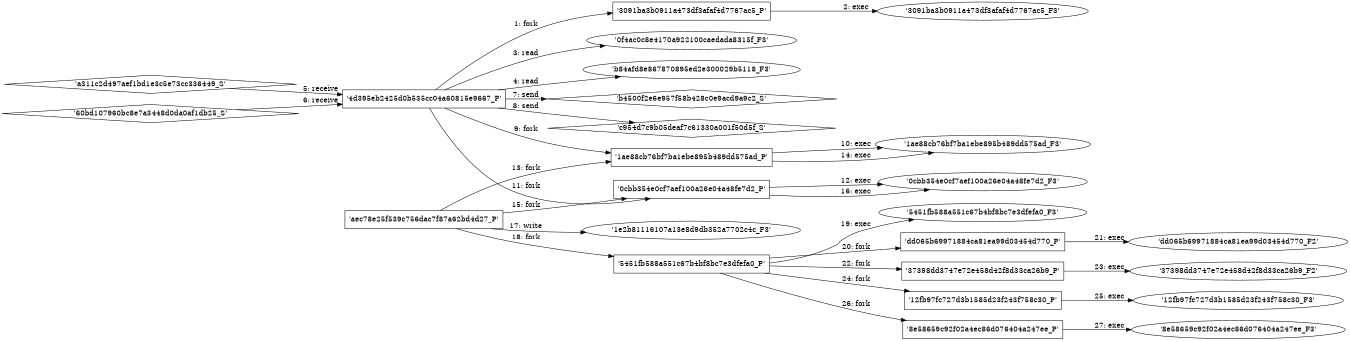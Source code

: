 digraph "D:\Learning\Paper\apt\基于CTI的攻击预警\Dataset\攻击图\ASGfromALLCTI\Threat Roundup for Jan. 18 to Jan. 25.dot" {
rankdir="LR"
size="9"
fixedsize="false"
splines="true"
nodesep=0.3
ranksep=0
fontsize=10
overlap="scalexy"
engine= "neato"
	"'4d395eb2425d0b535cc04a60815e9667_P'" [node_type=Process shape=box]
	"'3091ba3b0911a473df3afaf4d7767ac5_P'" [node_type=Process shape=box]
	"'4d395eb2425d0b535cc04a60815e9667_P'" -> "'3091ba3b0911a473df3afaf4d7767ac5_P'" [label="1: fork"]
	"'3091ba3b0911a473df3afaf4d7767ac5_P'" [node_type=Process shape=box]
	"'3091ba3b0911a473df3afaf4d7767ac5_F3'" [node_type=File shape=ellipse]
	"'3091ba3b0911a473df3afaf4d7767ac5_P'" -> "'3091ba3b0911a473df3afaf4d7767ac5_F3'" [label="2: exec"]
	"'0f4ac0c8e4170a922100caedada8315f_F3'" [node_type=file shape=ellipse]
	"'4d395eb2425d0b535cc04a60815e9667_P'" [node_type=Process shape=box]
	"'4d395eb2425d0b535cc04a60815e9667_P'" -> "'0f4ac0c8e4170a922100caedada8315f_F3'" [label="3: read"]
	"'b84afd8e867870895ed2e300029b5118_F3'" [node_type=file shape=ellipse]
	"'4d395eb2425d0b535cc04a60815e9667_P'" [node_type=Process shape=box]
	"'4d395eb2425d0b535cc04a60815e9667_P'" -> "'b84afd8e867870895ed2e300029b5118_F3'" [label="4: read"]
	"'4d395eb2425d0b535cc04a60815e9667_P'" [node_type=Process shape=box]
	"'a311c2d497aef1bd1e3c5e73cc336449_S'" [node_type=Socket shape=diamond]
	"'a311c2d497aef1bd1e3c5e73cc336449_S'" -> "'4d395eb2425d0b535cc04a60815e9667_P'" [label="5: receive"]
	"'4d395eb2425d0b535cc04a60815e9667_P'" [node_type=Process shape=box]
	"'60bd107960bc8e7a3448d0da0af1db25_S'" [node_type=Socket shape=diamond]
	"'60bd107960bc8e7a3448d0da0af1db25_S'" -> "'4d395eb2425d0b535cc04a60815e9667_P'" [label="6: receive"]
	"'b4500f2e6e957f58b428c0e9acd9a9c2_S'" [node_type=Socket shape=diamond]
	"'4d395eb2425d0b535cc04a60815e9667_P'" [node_type=Process shape=box]
	"'4d395eb2425d0b535cc04a60815e9667_P'" -> "'b4500f2e6e957f58b428c0e9acd9a9c2_S'" [label="7: send"]
	"'c954d7c9b05deaf7c61330a001f50d5f_S'" [node_type=Socket shape=diamond]
	"'4d395eb2425d0b535cc04a60815e9667_P'" [node_type=Process shape=box]
	"'4d395eb2425d0b535cc04a60815e9667_P'" -> "'c954d7c9b05deaf7c61330a001f50d5f_S'" [label="8: send"]
	"'4d395eb2425d0b535cc04a60815e9667_P'" [node_type=Process shape=box]
	"'1ae88cb76bf7ba1ebe895b489dd575ad_P'" [node_type=Process shape=box]
	"'4d395eb2425d0b535cc04a60815e9667_P'" -> "'1ae88cb76bf7ba1ebe895b489dd575ad_P'" [label="9: fork"]
	"'1ae88cb76bf7ba1ebe895b489dd575ad_P'" [node_type=Process shape=box]
	"'1ae88cb76bf7ba1ebe895b489dd575ad_F3'" [node_type=File shape=ellipse]
	"'1ae88cb76bf7ba1ebe895b489dd575ad_P'" -> "'1ae88cb76bf7ba1ebe895b489dd575ad_F3'" [label="10: exec"]
	"'4d395eb2425d0b535cc04a60815e9667_P'" [node_type=Process shape=box]
	"'0cbb354e0cf7aef100a26e04a48fe7d2_P'" [node_type=Process shape=box]
	"'4d395eb2425d0b535cc04a60815e9667_P'" -> "'0cbb354e0cf7aef100a26e04a48fe7d2_P'" [label="11: fork"]
	"'0cbb354e0cf7aef100a26e04a48fe7d2_P'" [node_type=Process shape=box]
	"'0cbb354e0cf7aef100a26e04a48fe7d2_F3'" [node_type=File shape=ellipse]
	"'0cbb354e0cf7aef100a26e04a48fe7d2_P'" -> "'0cbb354e0cf7aef100a26e04a48fe7d2_F3'" [label="12: exec"]
	"'aec78e25f539c756dac7f87a62bd4d27_P'" [node_type=Process shape=box]
	"'1ae88cb76bf7ba1ebe895b489dd575ad_P'" [node_type=Process shape=box]
	"'aec78e25f539c756dac7f87a62bd4d27_P'" -> "'1ae88cb76bf7ba1ebe895b489dd575ad_P'" [label="13: fork"]
	"'1ae88cb76bf7ba1ebe895b489dd575ad_P'" [node_type=Process shape=box]
	"'1ae88cb76bf7ba1ebe895b489dd575ad_F3'" [node_type=File shape=ellipse]
	"'1ae88cb76bf7ba1ebe895b489dd575ad_P'" -> "'1ae88cb76bf7ba1ebe895b489dd575ad_F3'" [label="14: exec"]
	"'aec78e25f539c756dac7f87a62bd4d27_P'" [node_type=Process shape=box]
	"'0cbb354e0cf7aef100a26e04a48fe7d2_P'" [node_type=Process shape=box]
	"'aec78e25f539c756dac7f87a62bd4d27_P'" -> "'0cbb354e0cf7aef100a26e04a48fe7d2_P'" [label="15: fork"]
	"'0cbb354e0cf7aef100a26e04a48fe7d2_P'" [node_type=Process shape=box]
	"'0cbb354e0cf7aef100a26e04a48fe7d2_F3'" [node_type=File shape=ellipse]
	"'0cbb354e0cf7aef100a26e04a48fe7d2_P'" -> "'0cbb354e0cf7aef100a26e04a48fe7d2_F3'" [label="16: exec"]
	"'1e2b81116107a13e8d9db352a7702c4c_F3'" [node_type=file shape=ellipse]
	"'aec78e25f539c756dac7f87a62bd4d27_P'" [node_type=Process shape=box]
	"'aec78e25f539c756dac7f87a62bd4d27_P'" -> "'1e2b81116107a13e8d9db352a7702c4c_F3'" [label="17: write"]
	"'aec78e25f539c756dac7f87a62bd4d27_P'" [node_type=Process shape=box]
	"'5451fb588a551c67b4bf8bc7e3dfefa0_P'" [node_type=Process shape=box]
	"'aec78e25f539c756dac7f87a62bd4d27_P'" -> "'5451fb588a551c67b4bf8bc7e3dfefa0_P'" [label="18: fork"]
	"'5451fb588a551c67b4bf8bc7e3dfefa0_P'" [node_type=Process shape=box]
	"'5451fb588a551c67b4bf8bc7e3dfefa0_F3'" [node_type=File shape=ellipse]
	"'5451fb588a551c67b4bf8bc7e3dfefa0_P'" -> "'5451fb588a551c67b4bf8bc7e3dfefa0_F3'" [label="19: exec"]
	"'5451fb588a551c67b4bf8bc7e3dfefa0_P'" [node_type=Process shape=box]
	"'dd065b69971884ca81ea99d03454d770_P'" [node_type=Process shape=box]
	"'5451fb588a551c67b4bf8bc7e3dfefa0_P'" -> "'dd065b69971884ca81ea99d03454d770_P'" [label="20: fork"]
	"'dd065b69971884ca81ea99d03454d770_P'" [node_type=Process shape=box]
	"'dd065b69971884ca81ea99d03454d770_F2'" [node_type=File shape=ellipse]
	"'dd065b69971884ca81ea99d03454d770_P'" -> "'dd065b69971884ca81ea99d03454d770_F2'" [label="21: exec"]
	"'5451fb588a551c67b4bf8bc7e3dfefa0_P'" [node_type=Process shape=box]
	"'37398dd3747e72e458d42f8d33ca26b9_P'" [node_type=Process shape=box]
	"'5451fb588a551c67b4bf8bc7e3dfefa0_P'" -> "'37398dd3747e72e458d42f8d33ca26b9_P'" [label="22: fork"]
	"'37398dd3747e72e458d42f8d33ca26b9_P'" [node_type=Process shape=box]
	"'37398dd3747e72e458d42f8d33ca26b9_F2'" [node_type=File shape=ellipse]
	"'37398dd3747e72e458d42f8d33ca26b9_P'" -> "'37398dd3747e72e458d42f8d33ca26b9_F2'" [label="23: exec"]
	"'5451fb588a551c67b4bf8bc7e3dfefa0_P'" [node_type=Process shape=box]
	"'12fb97fc727d3b1585d23f243f758c30_P'" [node_type=Process shape=box]
	"'5451fb588a551c67b4bf8bc7e3dfefa0_P'" -> "'12fb97fc727d3b1585d23f243f758c30_P'" [label="24: fork"]
	"'12fb97fc727d3b1585d23f243f758c30_P'" [node_type=Process shape=box]
	"'12fb97fc727d3b1585d23f243f758c30_F3'" [node_type=File shape=ellipse]
	"'12fb97fc727d3b1585d23f243f758c30_P'" -> "'12fb97fc727d3b1585d23f243f758c30_F3'" [label="25: exec"]
	"'5451fb588a551c67b4bf8bc7e3dfefa0_P'" [node_type=Process shape=box]
	"'8e58659c92f02a4ec86d076404a247ee_P'" [node_type=Process shape=box]
	"'5451fb588a551c67b4bf8bc7e3dfefa0_P'" -> "'8e58659c92f02a4ec86d076404a247ee_P'" [label="26: fork"]
	"'8e58659c92f02a4ec86d076404a247ee_P'" [node_type=Process shape=box]
	"'8e58659c92f02a4ec86d076404a247ee_F3'" [node_type=File shape=ellipse]
	"'8e58659c92f02a4ec86d076404a247ee_P'" -> "'8e58659c92f02a4ec86d076404a247ee_F3'" [label="27: exec"]
}
